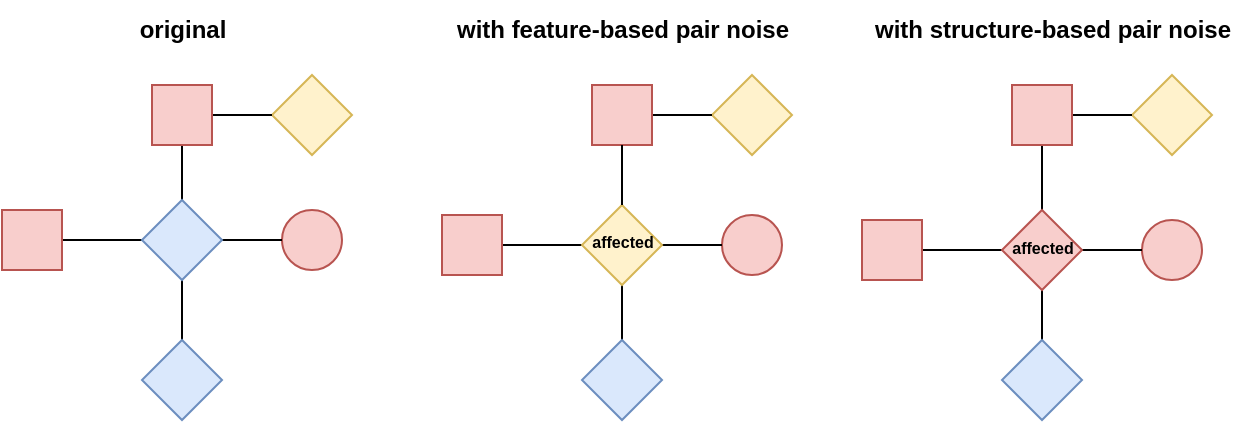 <mxfile version="24.6.1" type="device">
  <diagram name="Seite-1" id="rIlM41MRUQgIdSR1OFbr">
    <mxGraphModel dx="984" dy="652" grid="1" gridSize="10" guides="1" tooltips="1" connect="1" arrows="1" fold="1" page="1" pageScale="1" pageWidth="827" pageHeight="1169" math="0" shadow="0">
      <root>
        <mxCell id="0" />
        <mxCell id="1" parent="0" />
        <mxCell id="lEUGS3S0UjIhfCAQLmv_-1" value="" style="ellipse;whiteSpace=wrap;html=1;aspect=fixed;fillColor=#f8cecc;strokeColor=#b85450;" parent="1" vertex="1">
          <mxGeometry x="270" y="135" width="30" height="30" as="geometry" />
        </mxCell>
        <mxCell id="lEUGS3S0UjIhfCAQLmv_-2" style="edgeStyle=none;orthogonalLoop=1;jettySize=auto;html=1;entryX=1;entryY=0.5;entryDx=0;entryDy=0;endArrow=none;" parent="1" source="lEUGS3S0UjIhfCAQLmv_-6" target="lEUGS3S0UjIhfCAQLmv_-10" edge="1">
          <mxGeometry relative="1" as="geometry" />
        </mxCell>
        <mxCell id="lEUGS3S0UjIhfCAQLmv_-3" style="edgeStyle=none;orthogonalLoop=1;jettySize=auto;html=1;endArrow=none;" parent="1" source="lEUGS3S0UjIhfCAQLmv_-6" target="lEUGS3S0UjIhfCAQLmv_-1" edge="1">
          <mxGeometry relative="1" as="geometry" />
        </mxCell>
        <mxCell id="lEUGS3S0UjIhfCAQLmv_-4" style="edgeStyle=none;orthogonalLoop=1;jettySize=auto;html=1;entryX=0.5;entryY=0;entryDx=0;entryDy=0;endArrow=none;" parent="1" source="lEUGS3S0UjIhfCAQLmv_-6" edge="1">
          <mxGeometry relative="1" as="geometry">
            <mxPoint x="220" y="200" as="targetPoint" />
          </mxGeometry>
        </mxCell>
        <mxCell id="lEUGS3S0UjIhfCAQLmv_-5" style="edgeStyle=none;orthogonalLoop=1;jettySize=auto;html=1;entryX=0.5;entryY=1;entryDx=0;entryDy=0;endArrow=none;" parent="1" source="lEUGS3S0UjIhfCAQLmv_-6" target="lEUGS3S0UjIhfCAQLmv_-9" edge="1">
          <mxGeometry relative="1" as="geometry" />
        </mxCell>
        <mxCell id="lEUGS3S0UjIhfCAQLmv_-6" value="" style="rhombus;whiteSpace=wrap;html=1;fillColor=#dae8fc;strokeColor=#6c8ebf;" parent="1" vertex="1">
          <mxGeometry x="200" y="130" width="40" height="40" as="geometry" />
        </mxCell>
        <mxCell id="lEUGS3S0UjIhfCAQLmv_-7" value="" style="rhombus;whiteSpace=wrap;html=1;fillColor=#fff2cc;strokeColor=#d6b656;" parent="1" vertex="1">
          <mxGeometry x="265" y="67.5" width="40" height="40" as="geometry" />
        </mxCell>
        <mxCell id="lEUGS3S0UjIhfCAQLmv_-8" style="edgeStyle=none;orthogonalLoop=1;jettySize=auto;html=1;entryX=0;entryY=0.5;entryDx=0;entryDy=0;endArrow=none;" parent="1" source="lEUGS3S0UjIhfCAQLmv_-9" target="lEUGS3S0UjIhfCAQLmv_-7" edge="1">
          <mxGeometry relative="1" as="geometry" />
        </mxCell>
        <mxCell id="lEUGS3S0UjIhfCAQLmv_-9" value="" style="whiteSpace=wrap;html=1;aspect=fixed;fillColor=#f8cecc;strokeColor=#b85450;" parent="1" vertex="1">
          <mxGeometry x="205" y="72.5" width="30" height="30" as="geometry" />
        </mxCell>
        <mxCell id="lEUGS3S0UjIhfCAQLmv_-10" value="" style="whiteSpace=wrap;html=1;aspect=fixed;fillColor=#f8cecc;strokeColor=#b85450;" parent="1" vertex="1">
          <mxGeometry x="130" y="135" width="30" height="30" as="geometry" />
        </mxCell>
        <mxCell id="lEUGS3S0UjIhfCAQLmv_-11" value="" style="ellipse;whiteSpace=wrap;html=1;aspect=fixed;fillColor=#f8cecc;strokeColor=#b85450;" parent="1" vertex="1">
          <mxGeometry x="490" y="137.5" width="30" height="30" as="geometry" />
        </mxCell>
        <mxCell id="lEUGS3S0UjIhfCAQLmv_-12" style="edgeStyle=none;orthogonalLoop=1;jettySize=auto;html=1;entryX=1;entryY=0.5;entryDx=0;entryDy=0;endArrow=none;" parent="1" source="lEUGS3S0UjIhfCAQLmv_-15" target="lEUGS3S0UjIhfCAQLmv_-19" edge="1">
          <mxGeometry relative="1" as="geometry" />
        </mxCell>
        <mxCell id="lEUGS3S0UjIhfCAQLmv_-13" style="edgeStyle=none;orthogonalLoop=1;jettySize=auto;html=1;endArrow=none;" parent="1" source="lEUGS3S0UjIhfCAQLmv_-15" target="lEUGS3S0UjIhfCAQLmv_-11" edge="1">
          <mxGeometry relative="1" as="geometry" />
        </mxCell>
        <mxCell id="lEUGS3S0UjIhfCAQLmv_-14" style="edgeStyle=none;orthogonalLoop=1;jettySize=auto;html=1;entryX=0.5;entryY=0;entryDx=0;entryDy=0;endArrow=none;" parent="1" source="lEUGS3S0UjIhfCAQLmv_-15" edge="1">
          <mxGeometry relative="1" as="geometry">
            <mxPoint x="440" y="202.5" as="targetPoint" />
          </mxGeometry>
        </mxCell>
        <mxCell id="lEUGS3S0UjIhfCAQLmv_-15" value="" style="rhombus;whiteSpace=wrap;html=1;fillColor=#fff2cc;strokeColor=#d6b656;" parent="1" vertex="1">
          <mxGeometry x="420" y="132.5" width="40" height="40" as="geometry" />
        </mxCell>
        <mxCell id="lEUGS3S0UjIhfCAQLmv_-16" value="" style="rhombus;whiteSpace=wrap;html=1;fillColor=#fff2cc;strokeColor=#d6b656;" parent="1" vertex="1">
          <mxGeometry x="485" y="67.5" width="40" height="40" as="geometry" />
        </mxCell>
        <mxCell id="lEUGS3S0UjIhfCAQLmv_-17" style="edgeStyle=none;orthogonalLoop=1;jettySize=auto;html=1;entryX=0;entryY=0.5;entryDx=0;entryDy=0;endArrow=none;" parent="1" source="lEUGS3S0UjIhfCAQLmv_-18" target="lEUGS3S0UjIhfCAQLmv_-16" edge="1">
          <mxGeometry relative="1" as="geometry" />
        </mxCell>
        <mxCell id="lEUGS3S0UjIhfCAQLmv_-18" value="" style="whiteSpace=wrap;html=1;aspect=fixed;fillColor=#f8cecc;strokeColor=#b85450;" parent="1" vertex="1">
          <mxGeometry x="425" y="72.5" width="30" height="30" as="geometry" />
        </mxCell>
        <mxCell id="lEUGS3S0UjIhfCAQLmv_-19" value="" style="whiteSpace=wrap;html=1;aspect=fixed;fillColor=#f8cecc;strokeColor=#b85450;" parent="1" vertex="1">
          <mxGeometry x="350" y="137.5" width="30" height="30" as="geometry" />
        </mxCell>
        <mxCell id="lEUGS3S0UjIhfCAQLmv_-20" style="edgeStyle=none;orthogonalLoop=1;jettySize=auto;html=1;entryX=0.5;entryY=1;entryDx=0;entryDy=0;endArrow=none;exitX=0.5;exitY=0;exitDx=0;exitDy=0;" parent="1" source="lEUGS3S0UjIhfCAQLmv_-15" target="lEUGS3S0UjIhfCAQLmv_-18" edge="1">
          <mxGeometry relative="1" as="geometry">
            <mxPoint x="440" y="130" as="sourcePoint" />
          </mxGeometry>
        </mxCell>
        <mxCell id="lEUGS3S0UjIhfCAQLmv_-21" value="&lt;font style=&quot;font-size: 8px;&quot;&gt;&lt;b&gt;affected&lt;/b&gt;&lt;/font&gt;" style="text;html=1;resizable=0;autosize=1;align=center;verticalAlign=middle;points=[];fillColor=none;strokeColor=none;rounded=0;" parent="1" vertex="1">
          <mxGeometry x="415" y="135" width="50" height="30" as="geometry" />
        </mxCell>
        <mxCell id="lEUGS3S0UjIhfCAQLmv_-22" value="" style="ellipse;whiteSpace=wrap;html=1;aspect=fixed;fillColor=#f8cecc;strokeColor=#b85450;" parent="1" vertex="1">
          <mxGeometry x="700" y="140" width="30" height="30" as="geometry" />
        </mxCell>
        <mxCell id="lEUGS3S0UjIhfCAQLmv_-23" style="edgeStyle=none;orthogonalLoop=1;jettySize=auto;html=1;entryX=1;entryY=0.5;entryDx=0;entryDy=0;endArrow=none;" parent="1" source="lEUGS3S0UjIhfCAQLmv_-27" target="lEUGS3S0UjIhfCAQLmv_-31" edge="1">
          <mxGeometry relative="1" as="geometry" />
        </mxCell>
        <mxCell id="lEUGS3S0UjIhfCAQLmv_-24" style="edgeStyle=none;orthogonalLoop=1;jettySize=auto;html=1;endArrow=none;" parent="1" source="lEUGS3S0UjIhfCAQLmv_-27" target="lEUGS3S0UjIhfCAQLmv_-22" edge="1">
          <mxGeometry relative="1" as="geometry" />
        </mxCell>
        <mxCell id="lEUGS3S0UjIhfCAQLmv_-25" style="edgeStyle=none;orthogonalLoop=1;jettySize=auto;html=1;entryX=0.5;entryY=0;entryDx=0;entryDy=0;endArrow=none;" parent="1" source="lEUGS3S0UjIhfCAQLmv_-27" edge="1">
          <mxGeometry relative="1" as="geometry">
            <mxPoint x="650" y="205" as="targetPoint" />
          </mxGeometry>
        </mxCell>
        <mxCell id="lEUGS3S0UjIhfCAQLmv_-26" style="edgeStyle=none;orthogonalLoop=1;jettySize=auto;html=1;entryX=0.5;entryY=1;entryDx=0;entryDy=0;endArrow=none;" parent="1" source="lEUGS3S0UjIhfCAQLmv_-27" target="lEUGS3S0UjIhfCAQLmv_-30" edge="1">
          <mxGeometry relative="1" as="geometry" />
        </mxCell>
        <mxCell id="lEUGS3S0UjIhfCAQLmv_-27" value="" style="rhombus;whiteSpace=wrap;html=1;fillColor=#f8cecc;strokeColor=#b85450;" parent="1" vertex="1">
          <mxGeometry x="630" y="135" width="40" height="40" as="geometry" />
        </mxCell>
        <mxCell id="lEUGS3S0UjIhfCAQLmv_-28" value="" style="rhombus;whiteSpace=wrap;html=1;fillColor=#fff2cc;strokeColor=#d6b656;" parent="1" vertex="1">
          <mxGeometry x="695" y="67.5" width="40" height="40" as="geometry" />
        </mxCell>
        <mxCell id="lEUGS3S0UjIhfCAQLmv_-29" style="edgeStyle=none;orthogonalLoop=1;jettySize=auto;html=1;entryX=0;entryY=0.5;entryDx=0;entryDy=0;endArrow=none;" parent="1" source="lEUGS3S0UjIhfCAQLmv_-30" target="lEUGS3S0UjIhfCAQLmv_-28" edge="1">
          <mxGeometry relative="1" as="geometry" />
        </mxCell>
        <mxCell id="lEUGS3S0UjIhfCAQLmv_-30" value="" style="whiteSpace=wrap;html=1;aspect=fixed;fillColor=#f8cecc;strokeColor=#b85450;" parent="1" vertex="1">
          <mxGeometry x="635" y="72.5" width="30" height="30" as="geometry" />
        </mxCell>
        <mxCell id="lEUGS3S0UjIhfCAQLmv_-31" value="" style="whiteSpace=wrap;html=1;aspect=fixed;fillColor=#f8cecc;strokeColor=#b85450;" parent="1" vertex="1">
          <mxGeometry x="560" y="140" width="30" height="30" as="geometry" />
        </mxCell>
        <mxCell id="lEUGS3S0UjIhfCAQLmv_-32" value="&lt;font style=&quot;font-size: 8px;&quot;&gt;&lt;b&gt;affected&lt;/b&gt;&lt;/font&gt;" style="text;html=1;resizable=0;autosize=1;align=center;verticalAlign=middle;points=[];fillColor=none;strokeColor=none;rounded=0;" parent="1" vertex="1">
          <mxGeometry x="625" y="137.5" width="50" height="30" as="geometry" />
        </mxCell>
        <mxCell id="lEUGS3S0UjIhfCAQLmv_-33" value="&lt;font style=&quot;font-size: 12px;&quot;&gt;with feature-based pair noise&lt;/font&gt;" style="text;html=1;align=center;verticalAlign=middle;resizable=0;points=[];autosize=1;strokeColor=none;fillColor=none;fontStyle=1" parent="1" vertex="1">
          <mxGeometry x="350" y="30" width="180" height="30" as="geometry" />
        </mxCell>
        <mxCell id="lEUGS3S0UjIhfCAQLmv_-34" value="&lt;font style=&quot;font-size: 12px;&quot;&gt;with structure-based pair noise&lt;/font&gt;" style="text;html=1;align=center;verticalAlign=middle;resizable=0;points=[];autosize=1;strokeColor=none;fillColor=none;fontStyle=1" parent="1" vertex="1">
          <mxGeometry x="560" y="30" width="190" height="30" as="geometry" />
        </mxCell>
        <mxCell id="lEUGS3S0UjIhfCAQLmv_-35" value="&lt;font style=&quot;font-size: 12px;&quot;&gt;original&lt;/font&gt;" style="text;html=1;align=center;verticalAlign=middle;resizable=0;points=[];autosize=1;strokeColor=none;fillColor=none;fontStyle=1" parent="1" vertex="1">
          <mxGeometry x="190" y="30" width="60" height="30" as="geometry" />
        </mxCell>
        <mxCell id="lEUGS3S0UjIhfCAQLmv_-36" value="" style="rhombus;whiteSpace=wrap;html=1;fillColor=#dae8fc;strokeColor=#6c8ebf;" parent="1" vertex="1">
          <mxGeometry x="200" y="200" width="40" height="40" as="geometry" />
        </mxCell>
        <mxCell id="lEUGS3S0UjIhfCAQLmv_-37" value="" style="rhombus;whiteSpace=wrap;html=1;fillColor=#dae8fc;strokeColor=#6c8ebf;" parent="1" vertex="1">
          <mxGeometry x="420" y="200" width="40" height="40" as="geometry" />
        </mxCell>
        <mxCell id="lEUGS3S0UjIhfCAQLmv_-38" value="" style="rhombus;whiteSpace=wrap;html=1;fillColor=#dae8fc;strokeColor=#6c8ebf;" parent="1" vertex="1">
          <mxGeometry x="630" y="200" width="40" height="40" as="geometry" />
        </mxCell>
      </root>
    </mxGraphModel>
  </diagram>
</mxfile>
